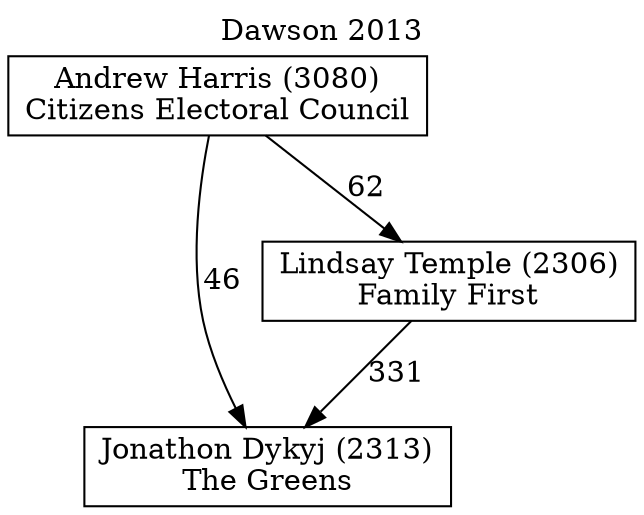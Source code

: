 // House preference flow
digraph "Jonathon Dykyj (2313)_Dawson_2013" {
	graph [label="Dawson 2013" labelloc=t mclimit=10]
	node [shape=box]
	"Jonathon Dykyj (2313)" [label="Jonathon Dykyj (2313)
The Greens"]
	"Lindsay Temple (2306)" [label="Lindsay Temple (2306)
Family First"]
	"Andrew Harris (3080)" [label="Andrew Harris (3080)
Citizens Electoral Council"]
	"Jonathon Dykyj (2313)" [label="Jonathon Dykyj (2313)
The Greens"]
	"Andrew Harris (3080)" [label="Andrew Harris (3080)
Citizens Electoral Council"]
	"Andrew Harris (3080)" [label="Andrew Harris (3080)
Citizens Electoral Council"]
	"Lindsay Temple (2306)" [label="Lindsay Temple (2306)
Family First"]
	"Andrew Harris (3080)" [label="Andrew Harris (3080)
Citizens Electoral Council"]
	"Andrew Harris (3080)" [label="Andrew Harris (3080)
Citizens Electoral Council"]
	"Lindsay Temple (2306)" -> "Jonathon Dykyj (2313)" [label=331]
	"Andrew Harris (3080)" -> "Lindsay Temple (2306)" [label=62]
	"Andrew Harris (3080)" -> "Jonathon Dykyj (2313)" [label=46]
}
